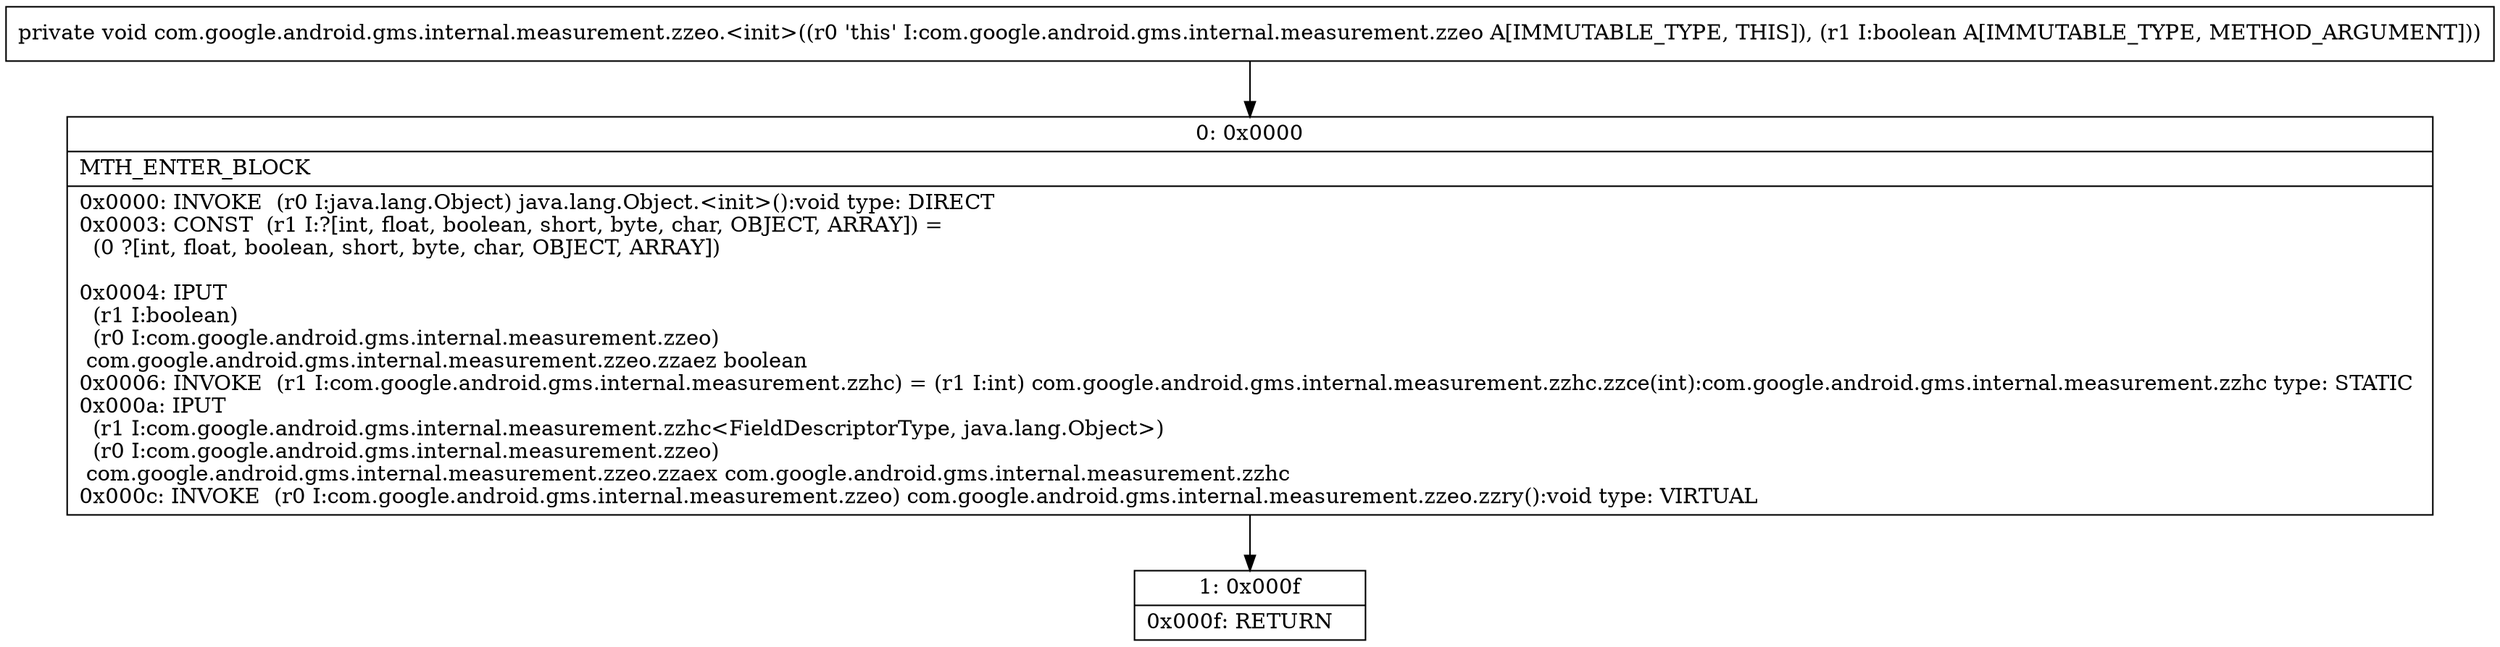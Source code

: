 digraph "CFG forcom.google.android.gms.internal.measurement.zzeo.\<init\>(Z)V" {
Node_0 [shape=record,label="{0\:\ 0x0000|MTH_ENTER_BLOCK\l|0x0000: INVOKE  (r0 I:java.lang.Object) java.lang.Object.\<init\>():void type: DIRECT \l0x0003: CONST  (r1 I:?[int, float, boolean, short, byte, char, OBJECT, ARRAY]) = \l  (0 ?[int, float, boolean, short, byte, char, OBJECT, ARRAY])\l \l0x0004: IPUT  \l  (r1 I:boolean)\l  (r0 I:com.google.android.gms.internal.measurement.zzeo)\l com.google.android.gms.internal.measurement.zzeo.zzaez boolean \l0x0006: INVOKE  (r1 I:com.google.android.gms.internal.measurement.zzhc) = (r1 I:int) com.google.android.gms.internal.measurement.zzhc.zzce(int):com.google.android.gms.internal.measurement.zzhc type: STATIC \l0x000a: IPUT  \l  (r1 I:com.google.android.gms.internal.measurement.zzhc\<FieldDescriptorType, java.lang.Object\>)\l  (r0 I:com.google.android.gms.internal.measurement.zzeo)\l com.google.android.gms.internal.measurement.zzeo.zzaex com.google.android.gms.internal.measurement.zzhc \l0x000c: INVOKE  (r0 I:com.google.android.gms.internal.measurement.zzeo) com.google.android.gms.internal.measurement.zzeo.zzry():void type: VIRTUAL \l}"];
Node_1 [shape=record,label="{1\:\ 0x000f|0x000f: RETURN   \l}"];
MethodNode[shape=record,label="{private void com.google.android.gms.internal.measurement.zzeo.\<init\>((r0 'this' I:com.google.android.gms.internal.measurement.zzeo A[IMMUTABLE_TYPE, THIS]), (r1 I:boolean A[IMMUTABLE_TYPE, METHOD_ARGUMENT])) }"];
MethodNode -> Node_0;
Node_0 -> Node_1;
}

